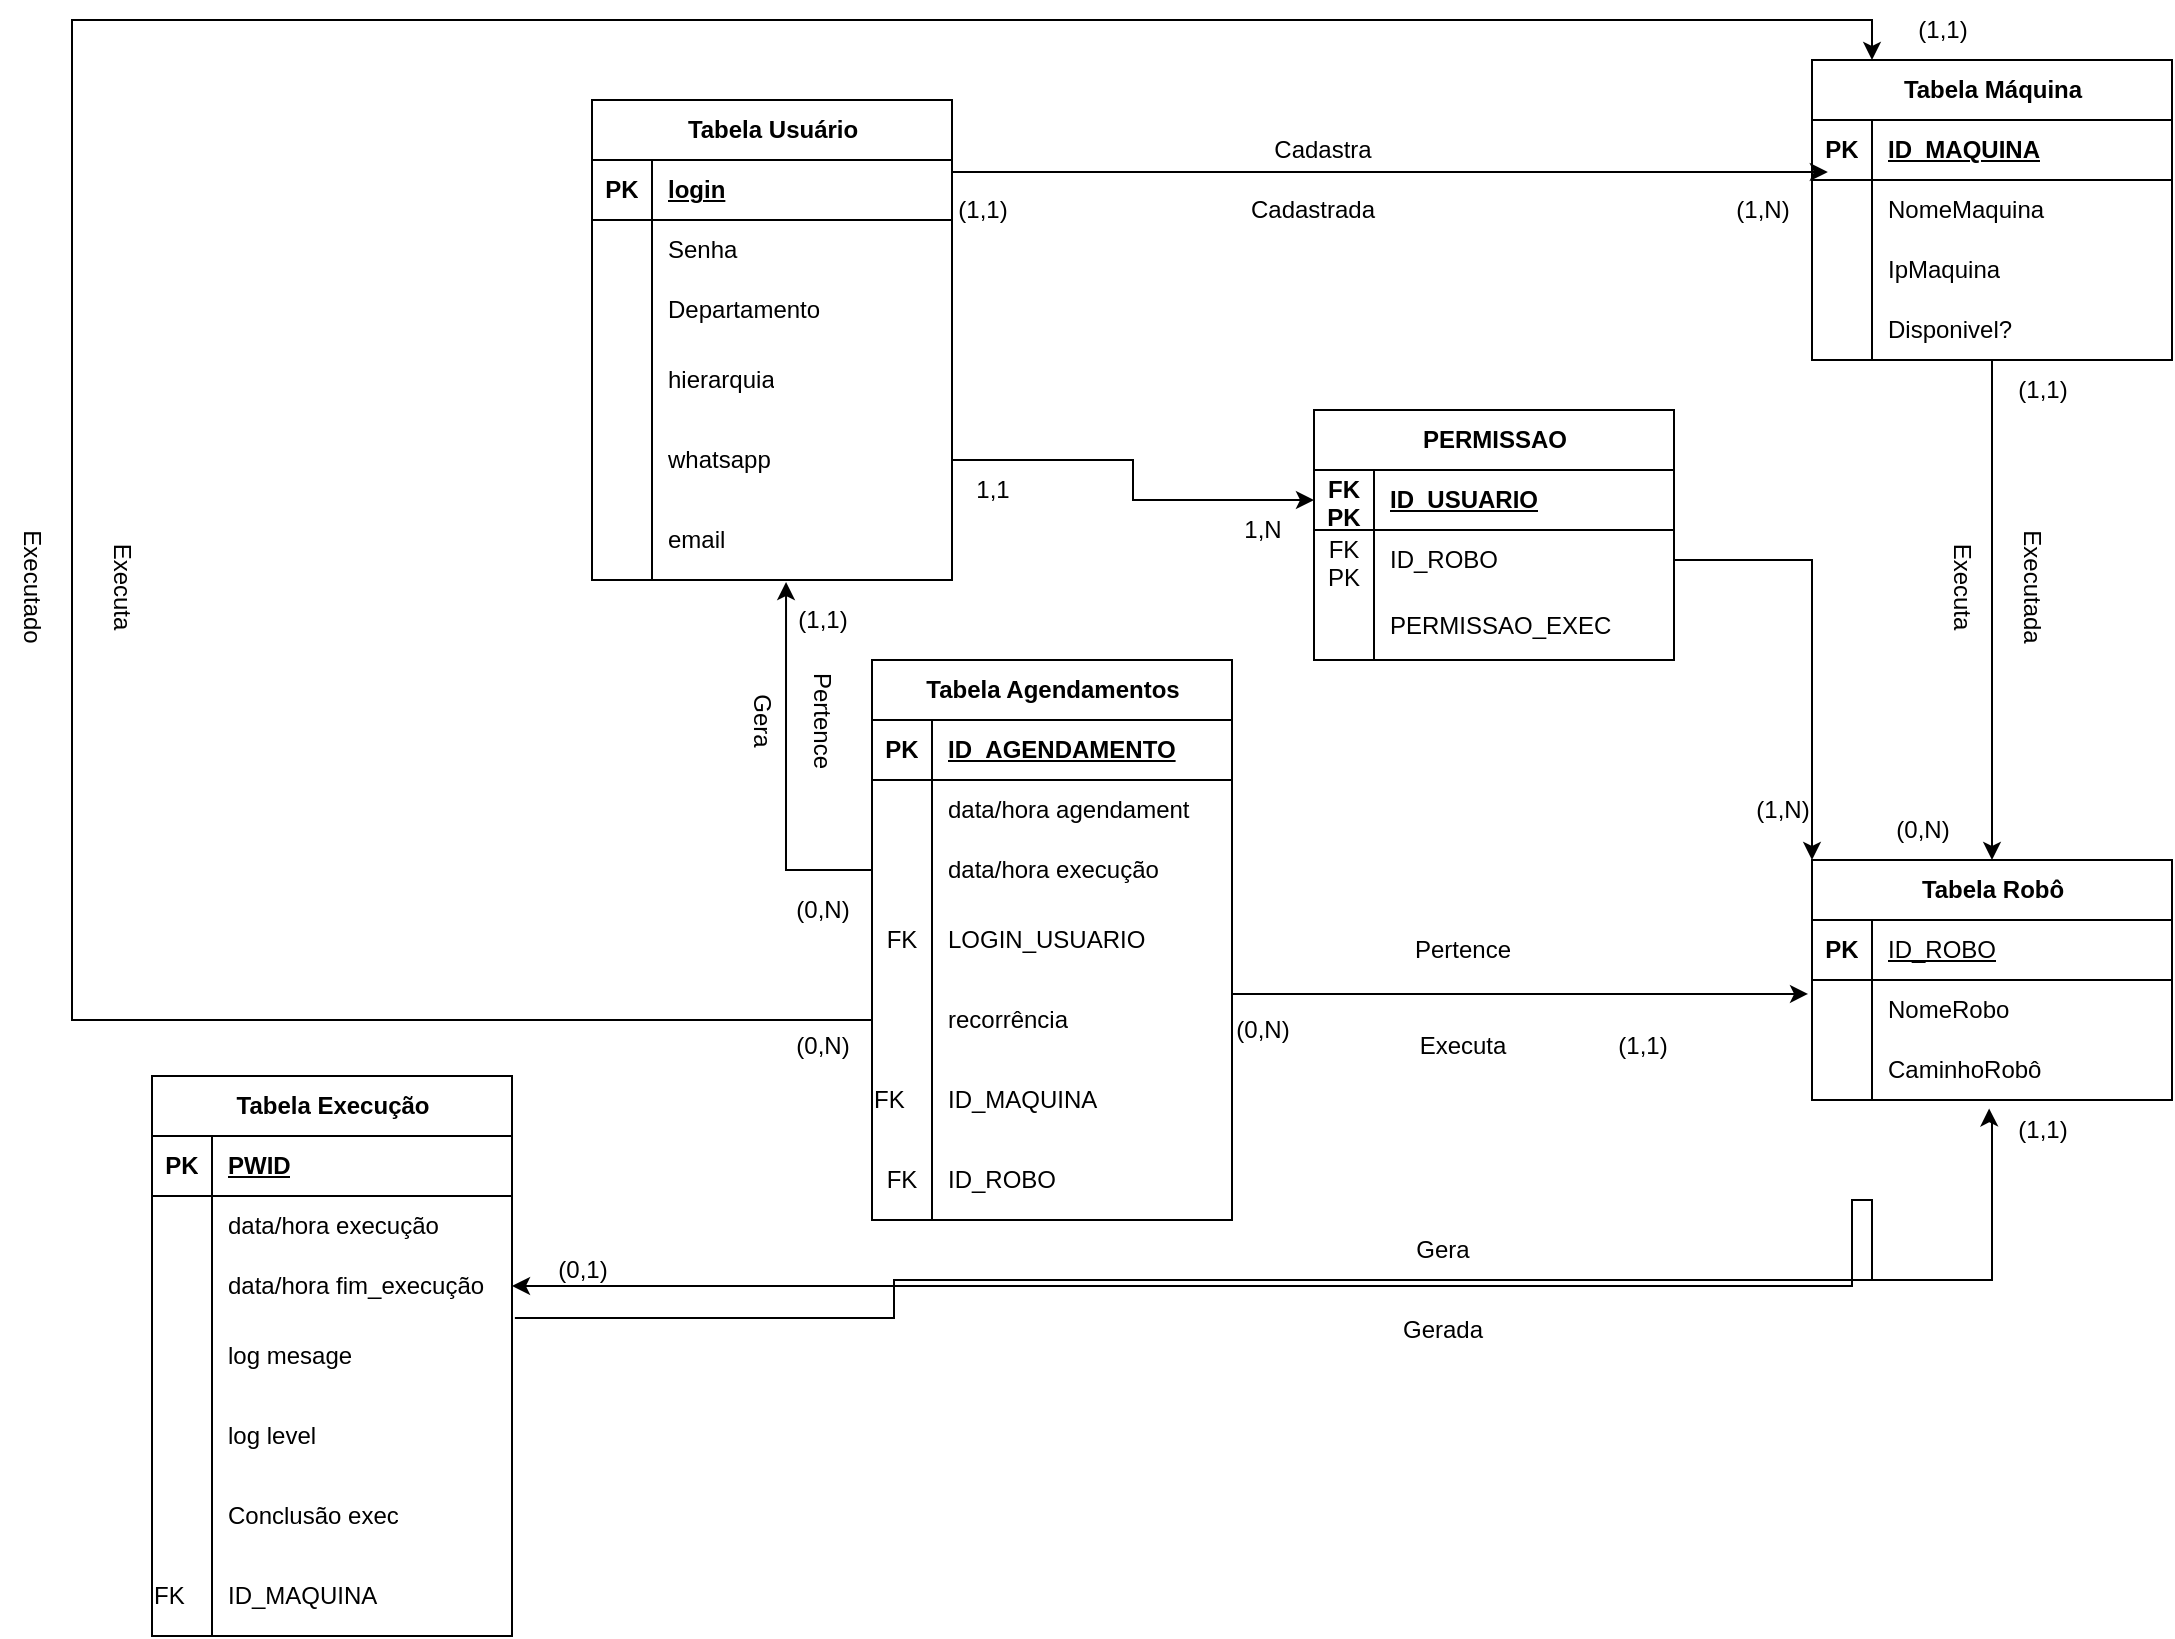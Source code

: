 <mxfile version="26.2.14">
  <diagram name="Page-1" id="6133507b-19e7-1e82-6fc7-422aa6c4b21f">
    <mxGraphModel dx="1678" dy="914" grid="1" gridSize="10" guides="1" tooltips="1" connect="1" arrows="1" fold="1" page="1" pageScale="1" pageWidth="1100" pageHeight="850" background="none" math="0" shadow="0">
      <root>
        <mxCell id="0" />
        <mxCell id="1" parent="0" />
        <mxCell id="HXHxLX1F0vO_g3HVjSz9-2" value="Tabela Usuário" style="shape=table;startSize=30;container=1;collapsible=1;childLayout=tableLayout;fixedRows=1;rowLines=0;fontStyle=1;align=center;resizeLast=1;html=1;" parent="1" vertex="1">
          <mxGeometry x="300" y="70" width="180" height="240" as="geometry" />
        </mxCell>
        <mxCell id="HXHxLX1F0vO_g3HVjSz9-3" value="" style="shape=tableRow;horizontal=0;startSize=0;swimlaneHead=0;swimlaneBody=0;fillColor=none;collapsible=0;dropTarget=0;points=[[0,0.5],[1,0.5]];portConstraint=eastwest;top=0;left=0;right=0;bottom=1;" parent="HXHxLX1F0vO_g3HVjSz9-2" vertex="1">
          <mxGeometry y="30" width="180" height="30" as="geometry" />
        </mxCell>
        <mxCell id="HXHxLX1F0vO_g3HVjSz9-4" value="PK" style="shape=partialRectangle;connectable=0;fillColor=none;top=0;left=0;bottom=0;right=0;fontStyle=1;overflow=hidden;whiteSpace=wrap;html=1;" parent="HXHxLX1F0vO_g3HVjSz9-3" vertex="1">
          <mxGeometry width="30" height="30" as="geometry">
            <mxRectangle width="30" height="30" as="alternateBounds" />
          </mxGeometry>
        </mxCell>
        <mxCell id="HXHxLX1F0vO_g3HVjSz9-5" value="login" style="shape=partialRectangle;connectable=0;fillColor=none;top=0;left=0;bottom=0;right=0;align=left;spacingLeft=6;fontStyle=5;overflow=hidden;whiteSpace=wrap;html=1;" parent="HXHxLX1F0vO_g3HVjSz9-3" vertex="1">
          <mxGeometry x="30" width="150" height="30" as="geometry">
            <mxRectangle width="150" height="30" as="alternateBounds" />
          </mxGeometry>
        </mxCell>
        <mxCell id="HXHxLX1F0vO_g3HVjSz9-6" value="" style="shape=tableRow;horizontal=0;startSize=0;swimlaneHead=0;swimlaneBody=0;fillColor=none;collapsible=0;dropTarget=0;points=[[0,0.5],[1,0.5]];portConstraint=eastwest;top=0;left=0;right=0;bottom=0;" parent="HXHxLX1F0vO_g3HVjSz9-2" vertex="1">
          <mxGeometry y="60" width="180" height="30" as="geometry" />
        </mxCell>
        <mxCell id="HXHxLX1F0vO_g3HVjSz9-7" value="" style="shape=partialRectangle;connectable=0;fillColor=none;top=0;left=0;bottom=0;right=0;editable=1;overflow=hidden;whiteSpace=wrap;html=1;" parent="HXHxLX1F0vO_g3HVjSz9-6" vertex="1">
          <mxGeometry width="30" height="30" as="geometry">
            <mxRectangle width="30" height="30" as="alternateBounds" />
          </mxGeometry>
        </mxCell>
        <mxCell id="HXHxLX1F0vO_g3HVjSz9-8" value="Senha" style="shape=partialRectangle;connectable=0;fillColor=none;top=0;left=0;bottom=0;right=0;align=left;spacingLeft=6;overflow=hidden;whiteSpace=wrap;html=1;" parent="HXHxLX1F0vO_g3HVjSz9-6" vertex="1">
          <mxGeometry x="30" width="150" height="30" as="geometry">
            <mxRectangle width="150" height="30" as="alternateBounds" />
          </mxGeometry>
        </mxCell>
        <mxCell id="HXHxLX1F0vO_g3HVjSz9-9" value="" style="shape=tableRow;horizontal=0;startSize=0;swimlaneHead=0;swimlaneBody=0;fillColor=none;collapsible=0;dropTarget=0;points=[[0,0.5],[1,0.5]];portConstraint=eastwest;top=0;left=0;right=0;bottom=0;" parent="HXHxLX1F0vO_g3HVjSz9-2" vertex="1">
          <mxGeometry y="90" width="180" height="30" as="geometry" />
        </mxCell>
        <mxCell id="HXHxLX1F0vO_g3HVjSz9-10" value="" style="shape=partialRectangle;connectable=0;fillColor=none;top=0;left=0;bottom=0;right=0;editable=1;overflow=hidden;whiteSpace=wrap;html=1;" parent="HXHxLX1F0vO_g3HVjSz9-9" vertex="1">
          <mxGeometry width="30" height="30" as="geometry">
            <mxRectangle width="30" height="30" as="alternateBounds" />
          </mxGeometry>
        </mxCell>
        <mxCell id="HXHxLX1F0vO_g3HVjSz9-11" value="Departamento" style="shape=partialRectangle;connectable=0;fillColor=none;top=0;left=0;bottom=0;right=0;align=left;spacingLeft=6;overflow=hidden;whiteSpace=wrap;html=1;" parent="HXHxLX1F0vO_g3HVjSz9-9" vertex="1">
          <mxGeometry x="30" width="150" height="30" as="geometry">
            <mxRectangle width="150" height="30" as="alternateBounds" />
          </mxGeometry>
        </mxCell>
        <mxCell id="HXHxLX1F0vO_g3HVjSz9-12" value="" style="shape=tableRow;horizontal=0;startSize=0;swimlaneHead=0;swimlaneBody=0;fillColor=none;collapsible=0;dropTarget=0;points=[[0,0.5],[1,0.5]];portConstraint=eastwest;top=0;left=0;right=0;bottom=0;" parent="HXHxLX1F0vO_g3HVjSz9-2" vertex="1">
          <mxGeometry y="120" width="180" height="40" as="geometry" />
        </mxCell>
        <mxCell id="HXHxLX1F0vO_g3HVjSz9-13" value="" style="shape=partialRectangle;connectable=0;fillColor=none;top=0;left=0;bottom=0;right=0;editable=1;overflow=hidden;whiteSpace=wrap;html=1;" parent="HXHxLX1F0vO_g3HVjSz9-12" vertex="1">
          <mxGeometry width="30" height="40" as="geometry">
            <mxRectangle width="30" height="40" as="alternateBounds" />
          </mxGeometry>
        </mxCell>
        <mxCell id="HXHxLX1F0vO_g3HVjSz9-14" value="hierarquia" style="shape=partialRectangle;connectable=0;fillColor=none;top=0;left=0;bottom=0;right=0;align=left;spacingLeft=6;overflow=hidden;whiteSpace=wrap;html=1;" parent="HXHxLX1F0vO_g3HVjSz9-12" vertex="1">
          <mxGeometry x="30" width="150" height="40" as="geometry">
            <mxRectangle width="150" height="40" as="alternateBounds" />
          </mxGeometry>
        </mxCell>
        <mxCell id="HXHxLX1F0vO_g3HVjSz9-15" style="shape=tableRow;horizontal=0;startSize=0;swimlaneHead=0;swimlaneBody=0;fillColor=none;collapsible=0;dropTarget=0;points=[[0,0.5],[1,0.5]];portConstraint=eastwest;top=0;left=0;right=0;bottom=0;" parent="HXHxLX1F0vO_g3HVjSz9-2" vertex="1">
          <mxGeometry y="160" width="180" height="40" as="geometry" />
        </mxCell>
        <mxCell id="HXHxLX1F0vO_g3HVjSz9-16" style="shape=partialRectangle;connectable=0;fillColor=none;top=0;left=0;bottom=0;right=0;editable=1;overflow=hidden;whiteSpace=wrap;html=1;" parent="HXHxLX1F0vO_g3HVjSz9-15" vertex="1">
          <mxGeometry width="30" height="40" as="geometry">
            <mxRectangle width="30" height="40" as="alternateBounds" />
          </mxGeometry>
        </mxCell>
        <mxCell id="HXHxLX1F0vO_g3HVjSz9-17" value="whatsapp" style="shape=partialRectangle;connectable=0;fillColor=none;top=0;left=0;bottom=0;right=0;align=left;spacingLeft=6;overflow=hidden;whiteSpace=wrap;html=1;" parent="HXHxLX1F0vO_g3HVjSz9-15" vertex="1">
          <mxGeometry x="30" width="150" height="40" as="geometry">
            <mxRectangle width="150" height="40" as="alternateBounds" />
          </mxGeometry>
        </mxCell>
        <mxCell id="FrOHaGA66hVw3Ke5lHUX-4" style="shape=tableRow;horizontal=0;startSize=0;swimlaneHead=0;swimlaneBody=0;fillColor=none;collapsible=0;dropTarget=0;points=[[0,0.5],[1,0.5]];portConstraint=eastwest;top=0;left=0;right=0;bottom=0;" vertex="1" parent="HXHxLX1F0vO_g3HVjSz9-2">
          <mxGeometry y="200" width="180" height="40" as="geometry" />
        </mxCell>
        <mxCell id="FrOHaGA66hVw3Ke5lHUX-5" style="shape=partialRectangle;connectable=0;fillColor=none;top=0;left=0;bottom=0;right=0;editable=1;overflow=hidden;whiteSpace=wrap;html=1;" vertex="1" parent="FrOHaGA66hVw3Ke5lHUX-4">
          <mxGeometry width="30" height="40" as="geometry">
            <mxRectangle width="30" height="40" as="alternateBounds" />
          </mxGeometry>
        </mxCell>
        <mxCell id="FrOHaGA66hVw3Ke5lHUX-6" value="email" style="shape=partialRectangle;connectable=0;fillColor=none;top=0;left=0;bottom=0;right=0;align=left;spacingLeft=6;overflow=hidden;whiteSpace=wrap;html=1;" vertex="1" parent="FrOHaGA66hVw3Ke5lHUX-4">
          <mxGeometry x="30" width="150" height="40" as="geometry">
            <mxRectangle width="150" height="40" as="alternateBounds" />
          </mxGeometry>
        </mxCell>
        <mxCell id="HXHxLX1F0vO_g3HVjSz9-89" style="edgeStyle=orthogonalEdgeStyle;rounded=0;orthogonalLoop=1;jettySize=auto;html=1;" parent="1" source="HXHxLX1F0vO_g3HVjSz9-19" target="HXHxLX1F0vO_g3HVjSz9-32" edge="1">
          <mxGeometry relative="1" as="geometry" />
        </mxCell>
        <mxCell id="HXHxLX1F0vO_g3HVjSz9-19" value="Tabela Máquina" style="shape=table;startSize=30;container=1;collapsible=1;childLayout=tableLayout;fixedRows=1;rowLines=0;fontStyle=1;align=center;resizeLast=1;html=1;" parent="1" vertex="1">
          <mxGeometry x="910" y="50" width="180" height="150" as="geometry" />
        </mxCell>
        <mxCell id="HXHxLX1F0vO_g3HVjSz9-20" value="" style="shape=tableRow;horizontal=0;startSize=0;swimlaneHead=0;swimlaneBody=0;fillColor=none;collapsible=0;dropTarget=0;points=[[0,0.5],[1,0.5]];portConstraint=eastwest;top=0;left=0;right=0;bottom=1;" parent="HXHxLX1F0vO_g3HVjSz9-19" vertex="1">
          <mxGeometry y="30" width="180" height="30" as="geometry" />
        </mxCell>
        <mxCell id="HXHxLX1F0vO_g3HVjSz9-21" value="PK" style="shape=partialRectangle;connectable=0;fillColor=none;top=0;left=0;bottom=0;right=0;fontStyle=1;overflow=hidden;whiteSpace=wrap;html=1;" parent="HXHxLX1F0vO_g3HVjSz9-20" vertex="1">
          <mxGeometry width="30" height="30" as="geometry">
            <mxRectangle width="30" height="30" as="alternateBounds" />
          </mxGeometry>
        </mxCell>
        <mxCell id="HXHxLX1F0vO_g3HVjSz9-22" value="ID_MAQUINA" style="shape=partialRectangle;connectable=0;fillColor=none;top=0;left=0;bottom=0;right=0;align=left;spacingLeft=6;fontStyle=5;overflow=hidden;whiteSpace=wrap;html=1;" parent="HXHxLX1F0vO_g3HVjSz9-20" vertex="1">
          <mxGeometry x="30" width="150" height="30" as="geometry">
            <mxRectangle width="150" height="30" as="alternateBounds" />
          </mxGeometry>
        </mxCell>
        <mxCell id="HXHxLX1F0vO_g3HVjSz9-23" value="" style="shape=tableRow;horizontal=0;startSize=0;swimlaneHead=0;swimlaneBody=0;fillColor=none;collapsible=0;dropTarget=0;points=[[0,0.5],[1,0.5]];portConstraint=eastwest;top=0;left=0;right=0;bottom=0;" parent="HXHxLX1F0vO_g3HVjSz9-19" vertex="1">
          <mxGeometry y="60" width="180" height="30" as="geometry" />
        </mxCell>
        <mxCell id="HXHxLX1F0vO_g3HVjSz9-24" value="" style="shape=partialRectangle;connectable=0;fillColor=none;top=0;left=0;bottom=0;right=0;editable=1;overflow=hidden;whiteSpace=wrap;html=1;" parent="HXHxLX1F0vO_g3HVjSz9-23" vertex="1">
          <mxGeometry width="30" height="30" as="geometry">
            <mxRectangle width="30" height="30" as="alternateBounds" />
          </mxGeometry>
        </mxCell>
        <mxCell id="HXHxLX1F0vO_g3HVjSz9-25" value="NomeMaquina&lt;span style=&quot;white-space: pre;&quot;&gt;&#x9;&lt;/span&gt;" style="shape=partialRectangle;connectable=0;fillColor=none;top=0;left=0;bottom=0;right=0;align=left;spacingLeft=6;overflow=hidden;whiteSpace=wrap;html=1;" parent="HXHxLX1F0vO_g3HVjSz9-23" vertex="1">
          <mxGeometry x="30" width="150" height="30" as="geometry">
            <mxRectangle width="150" height="30" as="alternateBounds" />
          </mxGeometry>
        </mxCell>
        <mxCell id="HXHxLX1F0vO_g3HVjSz9-26" value="" style="shape=tableRow;horizontal=0;startSize=0;swimlaneHead=0;swimlaneBody=0;fillColor=none;collapsible=0;dropTarget=0;points=[[0,0.5],[1,0.5]];portConstraint=eastwest;top=0;left=0;right=0;bottom=0;" parent="HXHxLX1F0vO_g3HVjSz9-19" vertex="1">
          <mxGeometry y="90" width="180" height="30" as="geometry" />
        </mxCell>
        <mxCell id="HXHxLX1F0vO_g3HVjSz9-27" value="" style="shape=partialRectangle;connectable=0;fillColor=none;top=0;left=0;bottom=0;right=0;editable=1;overflow=hidden;whiteSpace=wrap;html=1;" parent="HXHxLX1F0vO_g3HVjSz9-26" vertex="1">
          <mxGeometry width="30" height="30" as="geometry">
            <mxRectangle width="30" height="30" as="alternateBounds" />
          </mxGeometry>
        </mxCell>
        <mxCell id="HXHxLX1F0vO_g3HVjSz9-28" value="IpMaquina" style="shape=partialRectangle;connectable=0;fillColor=none;top=0;left=0;bottom=0;right=0;align=left;spacingLeft=6;overflow=hidden;whiteSpace=wrap;html=1;" parent="HXHxLX1F0vO_g3HVjSz9-26" vertex="1">
          <mxGeometry x="30" width="150" height="30" as="geometry">
            <mxRectangle width="150" height="30" as="alternateBounds" />
          </mxGeometry>
        </mxCell>
        <mxCell id="d0bqXatiDXxlTtEOYR55-15" style="shape=tableRow;horizontal=0;startSize=0;swimlaneHead=0;swimlaneBody=0;fillColor=none;collapsible=0;dropTarget=0;points=[[0,0.5],[1,0.5]];portConstraint=eastwest;top=0;left=0;right=0;bottom=0;" parent="HXHxLX1F0vO_g3HVjSz9-19" vertex="1">
          <mxGeometry y="120" width="180" height="30" as="geometry" />
        </mxCell>
        <mxCell id="d0bqXatiDXxlTtEOYR55-16" style="shape=partialRectangle;connectable=0;fillColor=none;top=0;left=0;bottom=0;right=0;editable=1;overflow=hidden;whiteSpace=wrap;html=1;" parent="d0bqXatiDXxlTtEOYR55-15" vertex="1">
          <mxGeometry width="30" height="30" as="geometry">
            <mxRectangle width="30" height="30" as="alternateBounds" />
          </mxGeometry>
        </mxCell>
        <mxCell id="d0bqXatiDXxlTtEOYR55-17" value="Disponivel?&amp;nbsp;" style="shape=partialRectangle;connectable=0;fillColor=none;top=0;left=0;bottom=0;right=0;align=left;spacingLeft=6;overflow=hidden;whiteSpace=wrap;html=1;" parent="d0bqXatiDXxlTtEOYR55-15" vertex="1">
          <mxGeometry x="30" width="150" height="30" as="geometry">
            <mxRectangle width="150" height="30" as="alternateBounds" />
          </mxGeometry>
        </mxCell>
        <mxCell id="HXHxLX1F0vO_g3HVjSz9-32" value="Tabela Robô" style="shape=table;startSize=30;container=1;collapsible=1;childLayout=tableLayout;fixedRows=1;rowLines=0;fontStyle=1;align=center;resizeLast=1;html=1;" parent="1" vertex="1">
          <mxGeometry x="910" y="450" width="180" height="120" as="geometry">
            <mxRectangle x="850" y="450" width="110" height="30" as="alternateBounds" />
          </mxGeometry>
        </mxCell>
        <mxCell id="HXHxLX1F0vO_g3HVjSz9-33" value="" style="shape=tableRow;horizontal=0;startSize=0;swimlaneHead=0;swimlaneBody=0;fillColor=none;collapsible=0;dropTarget=0;points=[[0,0.5],[1,0.5]];portConstraint=eastwest;top=0;left=0;right=0;bottom=1;" parent="HXHxLX1F0vO_g3HVjSz9-32" vertex="1">
          <mxGeometry y="30" width="180" height="30" as="geometry" />
        </mxCell>
        <mxCell id="HXHxLX1F0vO_g3HVjSz9-34" value="PK" style="shape=partialRectangle;connectable=0;fillColor=none;top=0;left=0;bottom=0;right=0;fontStyle=1;overflow=hidden;whiteSpace=wrap;html=1;" parent="HXHxLX1F0vO_g3HVjSz9-33" vertex="1">
          <mxGeometry width="30" height="30" as="geometry">
            <mxRectangle width="30" height="30" as="alternateBounds" />
          </mxGeometry>
        </mxCell>
        <mxCell id="HXHxLX1F0vO_g3HVjSz9-35" value="&lt;span style=&quot;font-weight: 400;&quot;&gt;ID_ROBO&lt;/span&gt;" style="shape=partialRectangle;connectable=0;fillColor=none;top=0;left=0;bottom=0;right=0;align=left;spacingLeft=6;fontStyle=5;overflow=hidden;whiteSpace=wrap;html=1;" parent="HXHxLX1F0vO_g3HVjSz9-33" vertex="1">
          <mxGeometry x="30" width="150" height="30" as="geometry">
            <mxRectangle width="150" height="30" as="alternateBounds" />
          </mxGeometry>
        </mxCell>
        <mxCell id="HXHxLX1F0vO_g3HVjSz9-39" value="" style="shape=tableRow;horizontal=0;startSize=0;swimlaneHead=0;swimlaneBody=0;fillColor=none;collapsible=0;dropTarget=0;points=[[0,0.5],[1,0.5]];portConstraint=eastwest;top=0;left=0;right=0;bottom=0;" parent="HXHxLX1F0vO_g3HVjSz9-32" vertex="1">
          <mxGeometry y="60" width="180" height="30" as="geometry" />
        </mxCell>
        <mxCell id="HXHxLX1F0vO_g3HVjSz9-40" value="" style="shape=partialRectangle;connectable=0;fillColor=none;top=0;left=0;bottom=0;right=0;editable=1;overflow=hidden;whiteSpace=wrap;html=1;" parent="HXHxLX1F0vO_g3HVjSz9-39" vertex="1">
          <mxGeometry width="30" height="30" as="geometry">
            <mxRectangle width="30" height="30" as="alternateBounds" />
          </mxGeometry>
        </mxCell>
        <mxCell id="HXHxLX1F0vO_g3HVjSz9-41" value="NomeRobo" style="shape=partialRectangle;connectable=0;fillColor=none;top=0;left=0;bottom=0;right=0;align=left;spacingLeft=6;overflow=hidden;whiteSpace=wrap;html=1;" parent="HXHxLX1F0vO_g3HVjSz9-39" vertex="1">
          <mxGeometry x="30" width="150" height="30" as="geometry">
            <mxRectangle width="150" height="30" as="alternateBounds" />
          </mxGeometry>
        </mxCell>
        <mxCell id="HXHxLX1F0vO_g3HVjSz9-42" style="shape=tableRow;horizontal=0;startSize=0;swimlaneHead=0;swimlaneBody=0;fillColor=none;collapsible=0;dropTarget=0;points=[[0,0.5],[1,0.5]];portConstraint=eastwest;top=0;left=0;right=0;bottom=0;" parent="HXHxLX1F0vO_g3HVjSz9-32" vertex="1">
          <mxGeometry y="90" width="180" height="30" as="geometry" />
        </mxCell>
        <mxCell id="HXHxLX1F0vO_g3HVjSz9-43" style="shape=partialRectangle;connectable=0;fillColor=none;top=0;left=0;bottom=0;right=0;editable=1;overflow=hidden;whiteSpace=wrap;html=1;" parent="HXHxLX1F0vO_g3HVjSz9-42" vertex="1">
          <mxGeometry width="30" height="30" as="geometry">
            <mxRectangle width="30" height="30" as="alternateBounds" />
          </mxGeometry>
        </mxCell>
        <mxCell id="HXHxLX1F0vO_g3HVjSz9-44" value="CaminhoRobô" style="shape=partialRectangle;connectable=0;fillColor=none;top=0;left=0;bottom=0;right=0;align=left;spacingLeft=6;overflow=hidden;whiteSpace=wrap;html=1;" parent="HXHxLX1F0vO_g3HVjSz9-42" vertex="1">
          <mxGeometry x="30" width="150" height="30" as="geometry">
            <mxRectangle width="150" height="30" as="alternateBounds" />
          </mxGeometry>
        </mxCell>
        <mxCell id="HXHxLX1F0vO_g3HVjSz9-45" value="Tabela Execução" style="shape=table;startSize=30;container=1;collapsible=1;childLayout=tableLayout;fixedRows=1;rowLines=0;fontStyle=1;align=center;resizeLast=1;html=1;" parent="1" vertex="1">
          <mxGeometry x="80" y="558" width="180" height="280" as="geometry" />
        </mxCell>
        <mxCell id="HXHxLX1F0vO_g3HVjSz9-46" value="" style="shape=tableRow;horizontal=0;startSize=0;swimlaneHead=0;swimlaneBody=0;fillColor=none;collapsible=0;dropTarget=0;points=[[0,0.5],[1,0.5]];portConstraint=eastwest;top=0;left=0;right=0;bottom=1;" parent="HXHxLX1F0vO_g3HVjSz9-45" vertex="1">
          <mxGeometry y="30" width="180" height="30" as="geometry" />
        </mxCell>
        <mxCell id="HXHxLX1F0vO_g3HVjSz9-47" value="PK" style="shape=partialRectangle;connectable=0;fillColor=none;top=0;left=0;bottom=0;right=0;fontStyle=1;overflow=hidden;whiteSpace=wrap;html=1;" parent="HXHxLX1F0vO_g3HVjSz9-46" vertex="1">
          <mxGeometry width="30" height="30" as="geometry">
            <mxRectangle width="30" height="30" as="alternateBounds" />
          </mxGeometry>
        </mxCell>
        <mxCell id="HXHxLX1F0vO_g3HVjSz9-48" value="PWID" style="shape=partialRectangle;connectable=0;fillColor=none;top=0;left=0;bottom=0;right=0;align=left;spacingLeft=6;fontStyle=5;overflow=hidden;whiteSpace=wrap;html=1;" parent="HXHxLX1F0vO_g3HVjSz9-46" vertex="1">
          <mxGeometry x="30" width="150" height="30" as="geometry">
            <mxRectangle width="150" height="30" as="alternateBounds" />
          </mxGeometry>
        </mxCell>
        <mxCell id="HXHxLX1F0vO_g3HVjSz9-49" value="" style="shape=tableRow;horizontal=0;startSize=0;swimlaneHead=0;swimlaneBody=0;fillColor=none;collapsible=0;dropTarget=0;points=[[0,0.5],[1,0.5]];portConstraint=eastwest;top=0;left=0;right=0;bottom=0;" parent="HXHxLX1F0vO_g3HVjSz9-45" vertex="1">
          <mxGeometry y="60" width="180" height="30" as="geometry" />
        </mxCell>
        <mxCell id="HXHxLX1F0vO_g3HVjSz9-50" value="" style="shape=partialRectangle;connectable=0;fillColor=none;top=0;left=0;bottom=0;right=0;editable=1;overflow=hidden;whiteSpace=wrap;html=1;" parent="HXHxLX1F0vO_g3HVjSz9-49" vertex="1">
          <mxGeometry width="30" height="30" as="geometry">
            <mxRectangle width="30" height="30" as="alternateBounds" />
          </mxGeometry>
        </mxCell>
        <mxCell id="HXHxLX1F0vO_g3HVjSz9-51" value="&lt;span style=&quot;text-align: center;&quot;&gt;data/hora execução&lt;/span&gt;" style="shape=partialRectangle;connectable=0;fillColor=none;top=0;left=0;bottom=0;right=0;align=left;spacingLeft=6;overflow=hidden;whiteSpace=wrap;html=1;" parent="HXHxLX1F0vO_g3HVjSz9-49" vertex="1">
          <mxGeometry x="30" width="150" height="30" as="geometry">
            <mxRectangle width="150" height="30" as="alternateBounds" />
          </mxGeometry>
        </mxCell>
        <mxCell id="HXHxLX1F0vO_g3HVjSz9-52" value="" style="shape=tableRow;horizontal=0;startSize=0;swimlaneHead=0;swimlaneBody=0;fillColor=none;collapsible=0;dropTarget=0;points=[[0,0.5],[1,0.5]];portConstraint=eastwest;top=0;left=0;right=0;bottom=0;" parent="HXHxLX1F0vO_g3HVjSz9-45" vertex="1">
          <mxGeometry y="90" width="180" height="30" as="geometry" />
        </mxCell>
        <mxCell id="HXHxLX1F0vO_g3HVjSz9-53" value="" style="shape=partialRectangle;connectable=0;fillColor=none;top=0;left=0;bottom=0;right=0;editable=1;overflow=hidden;whiteSpace=wrap;html=1;" parent="HXHxLX1F0vO_g3HVjSz9-52" vertex="1">
          <mxGeometry width="30" height="30" as="geometry">
            <mxRectangle width="30" height="30" as="alternateBounds" />
          </mxGeometry>
        </mxCell>
        <mxCell id="HXHxLX1F0vO_g3HVjSz9-54" value="&lt;span style=&quot;text-align: center;&quot;&gt;data/hora fim_execução&lt;/span&gt;" style="shape=partialRectangle;connectable=0;fillColor=none;top=0;left=0;bottom=0;right=0;align=left;spacingLeft=6;overflow=hidden;whiteSpace=wrap;html=1;" parent="HXHxLX1F0vO_g3HVjSz9-52" vertex="1">
          <mxGeometry x="30" width="150" height="30" as="geometry">
            <mxRectangle width="150" height="30" as="alternateBounds" />
          </mxGeometry>
        </mxCell>
        <mxCell id="HXHxLX1F0vO_g3HVjSz9-55" value="" style="shape=tableRow;horizontal=0;startSize=0;swimlaneHead=0;swimlaneBody=0;fillColor=none;collapsible=0;dropTarget=0;points=[[0,0.5],[1,0.5]];portConstraint=eastwest;top=0;left=0;right=0;bottom=0;" parent="HXHxLX1F0vO_g3HVjSz9-45" vertex="1">
          <mxGeometry y="120" width="180" height="40" as="geometry" />
        </mxCell>
        <mxCell id="HXHxLX1F0vO_g3HVjSz9-56" value="" style="shape=partialRectangle;connectable=0;fillColor=none;top=0;left=0;bottom=0;right=0;editable=1;overflow=hidden;whiteSpace=wrap;html=1;" parent="HXHxLX1F0vO_g3HVjSz9-55" vertex="1">
          <mxGeometry width="30" height="40" as="geometry">
            <mxRectangle width="30" height="40" as="alternateBounds" />
          </mxGeometry>
        </mxCell>
        <mxCell id="HXHxLX1F0vO_g3HVjSz9-57" value="&lt;span style=&quot;text-align: center;&quot;&gt;log mesage&lt;/span&gt;" style="shape=partialRectangle;connectable=0;fillColor=none;top=0;left=0;bottom=0;right=0;align=left;spacingLeft=6;overflow=hidden;whiteSpace=wrap;html=1;" parent="HXHxLX1F0vO_g3HVjSz9-55" vertex="1">
          <mxGeometry x="30" width="150" height="40" as="geometry">
            <mxRectangle width="150" height="40" as="alternateBounds" />
          </mxGeometry>
        </mxCell>
        <mxCell id="HXHxLX1F0vO_g3HVjSz9-58" style="shape=tableRow;horizontal=0;startSize=0;swimlaneHead=0;swimlaneBody=0;fillColor=none;collapsible=0;dropTarget=0;points=[[0,0.5],[1,0.5]];portConstraint=eastwest;top=0;left=0;right=0;bottom=0;" parent="HXHxLX1F0vO_g3HVjSz9-45" vertex="1">
          <mxGeometry y="160" width="180" height="40" as="geometry" />
        </mxCell>
        <mxCell id="HXHxLX1F0vO_g3HVjSz9-59" style="shape=partialRectangle;connectable=0;fillColor=none;top=0;left=0;bottom=0;right=0;editable=1;overflow=hidden;whiteSpace=wrap;html=1;" parent="HXHxLX1F0vO_g3HVjSz9-58" vertex="1">
          <mxGeometry width="30" height="40" as="geometry">
            <mxRectangle width="30" height="40" as="alternateBounds" />
          </mxGeometry>
        </mxCell>
        <mxCell id="HXHxLX1F0vO_g3HVjSz9-60" value="&lt;span style=&quot;text-align: center;&quot;&gt;log level&lt;/span&gt;" style="shape=partialRectangle;connectable=0;fillColor=none;top=0;left=0;bottom=0;right=0;align=left;spacingLeft=6;overflow=hidden;whiteSpace=wrap;html=1;" parent="HXHxLX1F0vO_g3HVjSz9-58" vertex="1">
          <mxGeometry x="30" width="150" height="40" as="geometry">
            <mxRectangle width="150" height="40" as="alternateBounds" />
          </mxGeometry>
        </mxCell>
        <mxCell id="HXHxLX1F0vO_g3HVjSz9-61" style="shape=tableRow;horizontal=0;startSize=0;swimlaneHead=0;swimlaneBody=0;fillColor=none;collapsible=0;dropTarget=0;points=[[0,0.5],[1,0.5]];portConstraint=eastwest;top=0;left=0;right=0;bottom=0;" parent="HXHxLX1F0vO_g3HVjSz9-45" vertex="1">
          <mxGeometry y="200" width="180" height="40" as="geometry" />
        </mxCell>
        <mxCell id="HXHxLX1F0vO_g3HVjSz9-62" style="shape=partialRectangle;connectable=0;fillColor=none;top=0;left=0;bottom=0;right=0;editable=1;overflow=hidden;whiteSpace=wrap;html=1;" parent="HXHxLX1F0vO_g3HVjSz9-61" vertex="1">
          <mxGeometry width="30" height="40" as="geometry">
            <mxRectangle width="30" height="40" as="alternateBounds" />
          </mxGeometry>
        </mxCell>
        <mxCell id="HXHxLX1F0vO_g3HVjSz9-63" value="&lt;span style=&quot;text-align: center;&quot;&gt;Conclusão exec&lt;/span&gt;" style="shape=partialRectangle;connectable=0;fillColor=none;top=0;left=0;bottom=0;right=0;align=left;spacingLeft=6;overflow=hidden;whiteSpace=wrap;html=1;" parent="HXHxLX1F0vO_g3HVjSz9-61" vertex="1">
          <mxGeometry x="30" width="150" height="40" as="geometry">
            <mxRectangle width="150" height="40" as="alternateBounds" />
          </mxGeometry>
        </mxCell>
        <mxCell id="d0bqXatiDXxlTtEOYR55-7" style="shape=tableRow;horizontal=0;startSize=0;swimlaneHead=0;swimlaneBody=0;fillColor=none;collapsible=0;dropTarget=0;points=[[0,0.5],[1,0.5]];portConstraint=eastwest;top=0;left=0;right=0;bottom=0;" parent="HXHxLX1F0vO_g3HVjSz9-45" vertex="1">
          <mxGeometry y="240" width="180" height="40" as="geometry" />
        </mxCell>
        <mxCell id="d0bqXatiDXxlTtEOYR55-8" value="FK&lt;span style=&quot;white-space: pre;&quot;&gt;&#x9;&lt;/span&gt;&lt;span style=&quot;white-space: pre;&quot;&gt;&#x9;&lt;/span&gt;ID_MAQUINA" style="shape=partialRectangle;connectable=0;fillColor=none;top=0;left=0;bottom=0;right=0;editable=1;overflow=hidden;whiteSpace=wrap;html=1;" parent="d0bqXatiDXxlTtEOYR55-7" vertex="1">
          <mxGeometry width="30" height="40" as="geometry">
            <mxRectangle width="30" height="40" as="alternateBounds" />
          </mxGeometry>
        </mxCell>
        <mxCell id="d0bqXatiDXxlTtEOYR55-9" value="ID_MAQUINA" style="shape=partialRectangle;connectable=0;fillColor=none;top=0;left=0;bottom=0;right=0;align=left;spacingLeft=6;overflow=hidden;whiteSpace=wrap;html=1;" parent="d0bqXatiDXxlTtEOYR55-7" vertex="1">
          <mxGeometry x="30" width="150" height="40" as="geometry">
            <mxRectangle width="150" height="40" as="alternateBounds" />
          </mxGeometry>
        </mxCell>
        <mxCell id="HXHxLX1F0vO_g3HVjSz9-64" value="Tabela Agendamentos" style="shape=table;startSize=30;container=1;collapsible=1;childLayout=tableLayout;fixedRows=1;rowLines=0;fontStyle=1;align=center;resizeLast=1;html=1;" parent="1" vertex="1">
          <mxGeometry x="440" y="350" width="180" height="280.0" as="geometry" />
        </mxCell>
        <mxCell id="HXHxLX1F0vO_g3HVjSz9-65" value="" style="shape=tableRow;horizontal=0;startSize=0;swimlaneHead=0;swimlaneBody=0;fillColor=none;collapsible=0;dropTarget=0;points=[[0,0.5],[1,0.5]];portConstraint=eastwest;top=0;left=0;right=0;bottom=1;" parent="HXHxLX1F0vO_g3HVjSz9-64" vertex="1">
          <mxGeometry y="30" width="180" height="30" as="geometry" />
        </mxCell>
        <mxCell id="HXHxLX1F0vO_g3HVjSz9-66" value="PK" style="shape=partialRectangle;connectable=0;fillColor=none;top=0;left=0;bottom=0;right=0;fontStyle=1;overflow=hidden;whiteSpace=wrap;html=1;" parent="HXHxLX1F0vO_g3HVjSz9-65" vertex="1">
          <mxGeometry width="30" height="30" as="geometry">
            <mxRectangle width="30" height="30" as="alternateBounds" />
          </mxGeometry>
        </mxCell>
        <mxCell id="HXHxLX1F0vO_g3HVjSz9-67" value="ID_AGENDAMENTO" style="shape=partialRectangle;connectable=0;fillColor=none;top=0;left=0;bottom=0;right=0;align=left;spacingLeft=6;fontStyle=5;overflow=hidden;whiteSpace=wrap;html=1;" parent="HXHxLX1F0vO_g3HVjSz9-65" vertex="1">
          <mxGeometry x="30" width="150" height="30" as="geometry">
            <mxRectangle width="150" height="30" as="alternateBounds" />
          </mxGeometry>
        </mxCell>
        <mxCell id="HXHxLX1F0vO_g3HVjSz9-68" value="" style="shape=tableRow;horizontal=0;startSize=0;swimlaneHead=0;swimlaneBody=0;fillColor=none;collapsible=0;dropTarget=0;points=[[0,0.5],[1,0.5]];portConstraint=eastwest;top=0;left=0;right=0;bottom=0;" parent="HXHxLX1F0vO_g3HVjSz9-64" vertex="1">
          <mxGeometry y="60" width="180" height="30" as="geometry" />
        </mxCell>
        <mxCell id="HXHxLX1F0vO_g3HVjSz9-69" value="" style="shape=partialRectangle;connectable=0;fillColor=none;top=0;left=0;bottom=0;right=0;editable=1;overflow=hidden;whiteSpace=wrap;html=1;" parent="HXHxLX1F0vO_g3HVjSz9-68" vertex="1">
          <mxGeometry width="30" height="30" as="geometry">
            <mxRectangle width="30" height="30" as="alternateBounds" />
          </mxGeometry>
        </mxCell>
        <mxCell id="HXHxLX1F0vO_g3HVjSz9-70" value="&lt;div style=&quot;forced-color-adjust: none; box-shadow: none !important;&quot;&gt;data/hora agendament&lt;/div&gt;" style="shape=partialRectangle;connectable=0;fillColor=none;top=0;left=0;bottom=0;right=0;align=left;spacingLeft=6;overflow=hidden;whiteSpace=wrap;html=1;" parent="HXHxLX1F0vO_g3HVjSz9-68" vertex="1">
          <mxGeometry x="30" width="150" height="30" as="geometry">
            <mxRectangle width="150" height="30" as="alternateBounds" />
          </mxGeometry>
        </mxCell>
        <mxCell id="HXHxLX1F0vO_g3HVjSz9-71" value="" style="shape=tableRow;horizontal=0;startSize=0;swimlaneHead=0;swimlaneBody=0;fillColor=none;collapsible=0;dropTarget=0;points=[[0,0.5],[1,0.5]];portConstraint=eastwest;top=0;left=0;right=0;bottom=0;" parent="HXHxLX1F0vO_g3HVjSz9-64" vertex="1">
          <mxGeometry y="90" width="180" height="30" as="geometry" />
        </mxCell>
        <mxCell id="HXHxLX1F0vO_g3HVjSz9-72" value="" style="shape=partialRectangle;connectable=0;fillColor=none;top=0;left=0;bottom=0;right=0;editable=1;overflow=hidden;whiteSpace=wrap;html=1;" parent="HXHxLX1F0vO_g3HVjSz9-71" vertex="1">
          <mxGeometry width="30" height="30" as="geometry">
            <mxRectangle width="30" height="30" as="alternateBounds" />
          </mxGeometry>
        </mxCell>
        <mxCell id="HXHxLX1F0vO_g3HVjSz9-73" value="&lt;span style=&quot;text-align: center;&quot;&gt;data/hora execução&lt;/span&gt;" style="shape=partialRectangle;connectable=0;fillColor=none;top=0;left=0;bottom=0;right=0;align=left;spacingLeft=6;overflow=hidden;whiteSpace=wrap;html=1;" parent="HXHxLX1F0vO_g3HVjSz9-71" vertex="1">
          <mxGeometry x="30" width="150" height="30" as="geometry">
            <mxRectangle width="150" height="30" as="alternateBounds" />
          </mxGeometry>
        </mxCell>
        <mxCell id="HXHxLX1F0vO_g3HVjSz9-74" value="" style="shape=tableRow;horizontal=0;startSize=0;swimlaneHead=0;swimlaneBody=0;fillColor=none;collapsible=0;dropTarget=0;points=[[0,0.5],[1,0.5]];portConstraint=eastwest;top=0;left=0;right=0;bottom=0;" parent="HXHxLX1F0vO_g3HVjSz9-64" vertex="1">
          <mxGeometry y="120" width="180" height="40" as="geometry" />
        </mxCell>
        <mxCell id="HXHxLX1F0vO_g3HVjSz9-75" value="FK" style="shape=partialRectangle;connectable=0;fillColor=none;top=0;left=0;bottom=0;right=0;editable=1;overflow=hidden;whiteSpace=wrap;html=1;" parent="HXHxLX1F0vO_g3HVjSz9-74" vertex="1">
          <mxGeometry width="30" height="40" as="geometry">
            <mxRectangle width="30" height="40" as="alternateBounds" />
          </mxGeometry>
        </mxCell>
        <mxCell id="HXHxLX1F0vO_g3HVjSz9-76" value="LOGIN_USUARIO" style="shape=partialRectangle;connectable=0;fillColor=none;top=0;left=0;bottom=0;right=0;align=left;spacingLeft=6;overflow=hidden;whiteSpace=wrap;html=1;" parent="HXHxLX1F0vO_g3HVjSz9-74" vertex="1">
          <mxGeometry x="30" width="150" height="40" as="geometry">
            <mxRectangle width="150" height="40" as="alternateBounds" />
          </mxGeometry>
        </mxCell>
        <mxCell id="HXHxLX1F0vO_g3HVjSz9-77" style="shape=tableRow;horizontal=0;startSize=0;swimlaneHead=0;swimlaneBody=0;fillColor=none;collapsible=0;dropTarget=0;points=[[0,0.5],[1,0.5]];portConstraint=eastwest;top=0;left=0;right=0;bottom=0;" parent="HXHxLX1F0vO_g3HVjSz9-64" vertex="1">
          <mxGeometry y="160" width="180" height="40" as="geometry" />
        </mxCell>
        <mxCell id="HXHxLX1F0vO_g3HVjSz9-78" style="shape=partialRectangle;connectable=0;fillColor=none;top=0;left=0;bottom=0;right=0;editable=1;overflow=hidden;whiteSpace=wrap;html=1;" parent="HXHxLX1F0vO_g3HVjSz9-77" vertex="1">
          <mxGeometry width="30" height="40" as="geometry">
            <mxRectangle width="30" height="40" as="alternateBounds" />
          </mxGeometry>
        </mxCell>
        <mxCell id="HXHxLX1F0vO_g3HVjSz9-79" value="&lt;span style=&quot;text-align: center;&quot;&gt;recorrência&lt;/span&gt;" style="shape=partialRectangle;connectable=0;fillColor=none;top=0;left=0;bottom=0;right=0;align=left;spacingLeft=6;overflow=hidden;whiteSpace=wrap;html=1;" parent="HXHxLX1F0vO_g3HVjSz9-77" vertex="1">
          <mxGeometry x="30" width="150" height="40" as="geometry">
            <mxRectangle width="150" height="40" as="alternateBounds" />
          </mxGeometry>
        </mxCell>
        <mxCell id="d0bqXatiDXxlTtEOYR55-4" style="shape=tableRow;horizontal=0;startSize=0;swimlaneHead=0;swimlaneBody=0;fillColor=none;collapsible=0;dropTarget=0;points=[[0,0.5],[1,0.5]];portConstraint=eastwest;top=0;left=0;right=0;bottom=0;" parent="HXHxLX1F0vO_g3HVjSz9-64" vertex="1">
          <mxGeometry y="200" width="180" height="40" as="geometry" />
        </mxCell>
        <mxCell id="d0bqXatiDXxlTtEOYR55-5" value="FK&lt;span style=&quot;white-space: pre;&quot;&gt;&#x9;&lt;span style=&quot;white-space: pre;&quot;&gt;&#x9;&lt;/span&gt;ID_MAQUINA&lt;/span&gt;" style="shape=partialRectangle;connectable=0;fillColor=none;top=0;left=0;bottom=0;right=0;editable=1;overflow=hidden;whiteSpace=wrap;html=1;" parent="d0bqXatiDXxlTtEOYR55-4" vertex="1">
          <mxGeometry width="30" height="40" as="geometry">
            <mxRectangle width="30" height="40" as="alternateBounds" />
          </mxGeometry>
        </mxCell>
        <mxCell id="d0bqXatiDXxlTtEOYR55-6" value="ID_MAQUINA" style="shape=partialRectangle;connectable=0;fillColor=none;top=0;left=0;bottom=0;right=0;align=left;spacingLeft=6;overflow=hidden;whiteSpace=wrap;html=1;" parent="d0bqXatiDXxlTtEOYR55-4" vertex="1">
          <mxGeometry x="30" width="150" height="40" as="geometry">
            <mxRectangle width="150" height="40" as="alternateBounds" />
          </mxGeometry>
        </mxCell>
        <mxCell id="d0bqXatiDXxlTtEOYR55-18" style="shape=tableRow;horizontal=0;startSize=0;swimlaneHead=0;swimlaneBody=0;fillColor=none;collapsible=0;dropTarget=0;points=[[0,0.5],[1,0.5]];portConstraint=eastwest;top=0;left=0;right=0;bottom=0;" parent="HXHxLX1F0vO_g3HVjSz9-64" vertex="1">
          <mxGeometry y="240" width="180" height="40" as="geometry" />
        </mxCell>
        <mxCell id="d0bqXatiDXxlTtEOYR55-19" value="FK" style="shape=partialRectangle;connectable=0;fillColor=none;top=0;left=0;bottom=0;right=0;editable=1;overflow=hidden;whiteSpace=wrap;html=1;" parent="d0bqXatiDXxlTtEOYR55-18" vertex="1">
          <mxGeometry width="30" height="40" as="geometry">
            <mxRectangle width="30" height="40" as="alternateBounds" />
          </mxGeometry>
        </mxCell>
        <mxCell id="d0bqXatiDXxlTtEOYR55-20" value="ID_ROBO" style="shape=partialRectangle;connectable=0;fillColor=none;top=0;left=0;bottom=0;right=0;align=left;spacingLeft=6;overflow=hidden;whiteSpace=wrap;html=1;" parent="d0bqXatiDXxlTtEOYR55-18" vertex="1">
          <mxGeometry x="30" width="150" height="40" as="geometry">
            <mxRectangle width="150" height="40" as="alternateBounds" />
          </mxGeometry>
        </mxCell>
        <mxCell id="HXHxLX1F0vO_g3HVjSz9-83" style="edgeStyle=orthogonalEdgeStyle;rounded=0;orthogonalLoop=1;jettySize=auto;html=1;exitX=1;exitY=0.5;exitDx=0;exitDy=0;entryX=0.044;entryY=0.867;entryDx=0;entryDy=0;entryPerimeter=0;" parent="1" source="HXHxLX1F0vO_g3HVjSz9-3" target="HXHxLX1F0vO_g3HVjSz9-20" edge="1">
          <mxGeometry relative="1" as="geometry">
            <Array as="points">
              <mxPoint x="480" y="106" />
            </Array>
          </mxGeometry>
        </mxCell>
        <mxCell id="HXHxLX1F0vO_g3HVjSz9-87" value="Cadastra" style="text;html=1;align=center;verticalAlign=middle;resizable=0;points=[];autosize=1;strokeColor=none;fillColor=none;" parent="1" vertex="1">
          <mxGeometry x="630" y="80" width="70" height="30" as="geometry" />
        </mxCell>
        <mxCell id="HXHxLX1F0vO_g3HVjSz9-88" value="Cadastrada" style="text;html=1;align=center;verticalAlign=middle;resizable=0;points=[];autosize=1;strokeColor=none;fillColor=none;" parent="1" vertex="1">
          <mxGeometry x="615" y="110" width="90" height="30" as="geometry" />
        </mxCell>
        <mxCell id="HXHxLX1F0vO_g3HVjSz9-90" value="Executa" style="text;html=1;align=center;verticalAlign=middle;resizable=0;points=[];autosize=1;strokeColor=none;fillColor=none;rotation=90;" parent="1" vertex="1">
          <mxGeometry x="950" y="298" width="70" height="30" as="geometry" />
        </mxCell>
        <mxCell id="HXHxLX1F0vO_g3HVjSz9-91" value="Executada" style="text;html=1;align=center;verticalAlign=middle;resizable=0;points=[];autosize=1;strokeColor=none;fillColor=none;rotation=90;" parent="1" vertex="1">
          <mxGeometry x="980" y="298" width="80" height="30" as="geometry" />
        </mxCell>
        <mxCell id="HXHxLX1F0vO_g3HVjSz9-92" style="edgeStyle=orthogonalEdgeStyle;rounded=0;orthogonalLoop=1;jettySize=auto;html=1;entryX=1;entryY=0.5;entryDx=0;entryDy=0;exitX=0.5;exitY=0.933;exitDx=0;exitDy=0;exitPerimeter=0;" parent="1" source="FrOHaGA66hVw3Ke5lHUX-1" target="HXHxLX1F0vO_g3HVjSz9-52" edge="1">
          <mxGeometry relative="1" as="geometry">
            <mxPoint x="880" y="660" as="sourcePoint" />
            <mxPoint x="480" y="768" as="targetPoint" />
            <Array as="points">
              <mxPoint x="940" y="620" />
              <mxPoint x="930" y="620" />
              <mxPoint x="930" y="663" />
            </Array>
          </mxGeometry>
        </mxCell>
        <mxCell id="HXHxLX1F0vO_g3HVjSz9-93" value="Gera" style="text;html=1;align=center;verticalAlign=middle;resizable=0;points=[];autosize=1;strokeColor=none;fillColor=none;" parent="1" vertex="1">
          <mxGeometry x="700" y="630" width="50" height="30" as="geometry" />
        </mxCell>
        <mxCell id="HXHxLX1F0vO_g3HVjSz9-94" value="Gerada" style="text;html=1;align=center;verticalAlign=middle;resizable=0;points=[];autosize=1;strokeColor=none;fillColor=none;" parent="1" vertex="1">
          <mxGeometry x="695" y="670" width="60" height="30" as="geometry" />
        </mxCell>
        <mxCell id="HXHxLX1F0vO_g3HVjSz9-96" value="Executa" style="text;html=1;align=center;verticalAlign=middle;resizable=0;points=[];autosize=1;strokeColor=none;fillColor=none;" parent="1" vertex="1">
          <mxGeometry x="700" y="528" width="70" height="30" as="geometry" />
        </mxCell>
        <mxCell id="HXHxLX1F0vO_g3HVjSz9-97" value="Pertence" style="text;html=1;align=center;verticalAlign=middle;resizable=0;points=[];autosize=1;strokeColor=none;fillColor=none;" parent="1" vertex="1">
          <mxGeometry x="700" y="480" width="70" height="30" as="geometry" />
        </mxCell>
        <mxCell id="HXHxLX1F0vO_g3HVjSz9-101" value="Gera" style="text;html=1;align=center;verticalAlign=middle;resizable=0;points=[];autosize=1;strokeColor=none;fillColor=none;rotation=90;" parent="1" vertex="1">
          <mxGeometry x="360" y="365" width="50" height="30" as="geometry" />
        </mxCell>
        <mxCell id="HXHxLX1F0vO_g3HVjSz9-102" value="Pertence" style="text;html=1;align=center;verticalAlign=middle;resizable=0;points=[];autosize=1;strokeColor=none;fillColor=none;rotation=90;" parent="1" vertex="1">
          <mxGeometry x="380" y="365" width="70" height="30" as="geometry" />
        </mxCell>
        <mxCell id="HXHxLX1F0vO_g3HVjSz9-103" value="(0,N)" style="text;html=1;align=center;verticalAlign=middle;resizable=0;points=[];autosize=1;strokeColor=none;fillColor=none;" parent="1" vertex="1">
          <mxGeometry x="390" y="460" width="50" height="30" as="geometry" />
        </mxCell>
        <mxCell id="HXHxLX1F0vO_g3HVjSz9-104" value="(1,1)" style="text;html=1;align=center;verticalAlign=middle;resizable=0;points=[];autosize=1;strokeColor=none;fillColor=none;" parent="1" vertex="1">
          <mxGeometry x="390" y="315" width="50" height="30" as="geometry" />
        </mxCell>
        <mxCell id="HXHxLX1F0vO_g3HVjSz9-108" value="(1,N)" style="text;html=1;align=center;verticalAlign=middle;resizable=0;points=[];autosize=1;strokeColor=none;fillColor=none;" parent="1" vertex="1">
          <mxGeometry x="860" y="110" width="50" height="30" as="geometry" />
        </mxCell>
        <mxCell id="HXHxLX1F0vO_g3HVjSz9-109" value="(1,1)" style="text;html=1;align=center;verticalAlign=middle;resizable=0;points=[];autosize=1;strokeColor=none;fillColor=none;" parent="1" vertex="1">
          <mxGeometry x="470" y="110" width="50" height="30" as="geometry" />
        </mxCell>
        <mxCell id="HXHxLX1F0vO_g3HVjSz9-111" value="(0,N)" style="text;html=1;align=center;verticalAlign=middle;resizable=0;points=[];autosize=1;strokeColor=none;fillColor=none;" parent="1" vertex="1">
          <mxGeometry x="940" y="420" width="50" height="30" as="geometry" />
        </mxCell>
        <mxCell id="HXHxLX1F0vO_g3HVjSz9-112" value="(1,1)" style="text;html=1;align=center;verticalAlign=middle;resizable=0;points=[];autosize=1;strokeColor=none;fillColor=none;" parent="1" vertex="1">
          <mxGeometry x="1000" y="200" width="50" height="30" as="geometry" />
        </mxCell>
        <mxCell id="HXHxLX1F0vO_g3HVjSz9-114" value="(0,1)" style="text;html=1;align=center;verticalAlign=middle;resizable=0;points=[];autosize=1;strokeColor=none;fillColor=none;" parent="1" vertex="1">
          <mxGeometry x="270" y="640" width="50" height="30" as="geometry" />
        </mxCell>
        <mxCell id="HXHxLX1F0vO_g3HVjSz9-115" value="(0,N)" style="text;html=1;align=center;verticalAlign=middle;resizable=0;points=[];autosize=1;strokeColor=none;fillColor=none;" parent="1" vertex="1">
          <mxGeometry x="610" y="520" width="50" height="30" as="geometry" />
        </mxCell>
        <mxCell id="HXHxLX1F0vO_g3HVjSz9-116" value="(1,1)" style="text;html=1;align=center;verticalAlign=middle;resizable=0;points=[];autosize=1;strokeColor=none;fillColor=none;" parent="1" vertex="1">
          <mxGeometry x="800" y="528" width="50" height="30" as="geometry" />
        </mxCell>
        <mxCell id="HXHxLX1F0vO_g3HVjSz9-120" value="(1,N)" style="text;html=1;align=center;verticalAlign=middle;resizable=0;points=[];autosize=1;strokeColor=none;fillColor=none;" parent="1" vertex="1">
          <mxGeometry x="870" y="410" width="50" height="30" as="geometry" />
        </mxCell>
        <mxCell id="HXHxLX1F0vO_g3HVjSz9-123" value="(1,1)" style="text;html=1;align=center;verticalAlign=middle;resizable=0;points=[];autosize=1;strokeColor=none;fillColor=none;" parent="1" vertex="1">
          <mxGeometry x="1000" y="570" width="50" height="30" as="geometry" />
        </mxCell>
        <mxCell id="HXHxLX1F0vO_g3HVjSz9-124" style="edgeStyle=orthogonalEdgeStyle;rounded=0;orthogonalLoop=1;jettySize=auto;html=1;entryX=0.539;entryY=1.025;entryDx=0;entryDy=0;entryPerimeter=0;" parent="1" source="HXHxLX1F0vO_g3HVjSz9-71" target="FrOHaGA66hVw3Ke5lHUX-4" edge="1">
          <mxGeometry relative="1" as="geometry">
            <mxPoint x="400" y="270" as="targetPoint" />
          </mxGeometry>
        </mxCell>
        <mxCell id="HXHxLX1F0vO_g3HVjSz9-126" style="edgeStyle=orthogonalEdgeStyle;rounded=0;orthogonalLoop=1;jettySize=auto;html=1;entryX=-0.011;entryY=0.233;entryDx=0;entryDy=0;entryPerimeter=0;" parent="1" source="HXHxLX1F0vO_g3HVjSz9-71" target="HXHxLX1F0vO_g3HVjSz9-39" edge="1">
          <mxGeometry relative="1" as="geometry">
            <Array as="points">
              <mxPoint x="620" y="517" />
            </Array>
          </mxGeometry>
        </mxCell>
        <mxCell id="d0bqXatiDXxlTtEOYR55-10" style="edgeStyle=orthogonalEdgeStyle;rounded=0;orthogonalLoop=1;jettySize=auto;html=1;" parent="1" source="HXHxLX1F0vO_g3HVjSz9-77" target="HXHxLX1F0vO_g3HVjSz9-19" edge="1">
          <mxGeometry relative="1" as="geometry">
            <mxPoint x="960" y="30" as="targetPoint" />
            <Array as="points">
              <mxPoint x="40" y="530" />
              <mxPoint x="40" y="30" />
              <mxPoint x="940" y="30" />
            </Array>
          </mxGeometry>
        </mxCell>
        <mxCell id="d0bqXatiDXxlTtEOYR55-11" value="(1,1)" style="text;html=1;align=center;verticalAlign=middle;resizable=0;points=[];autosize=1;strokeColor=none;fillColor=none;" parent="1" vertex="1">
          <mxGeometry x="950" y="20" width="50" height="30" as="geometry" />
        </mxCell>
        <mxCell id="d0bqXatiDXxlTtEOYR55-12" value="(0,N)" style="text;html=1;align=center;verticalAlign=middle;resizable=0;points=[];autosize=1;strokeColor=none;fillColor=none;" parent="1" vertex="1">
          <mxGeometry x="390" y="528" width="50" height="30" as="geometry" />
        </mxCell>
        <mxCell id="d0bqXatiDXxlTtEOYR55-13" value="Executa" style="text;html=1;align=center;verticalAlign=middle;resizable=0;points=[];autosize=1;strokeColor=none;fillColor=none;rotation=90;" parent="1" vertex="1">
          <mxGeometry x="30" y="298" width="70" height="30" as="geometry" />
        </mxCell>
        <mxCell id="d0bqXatiDXxlTtEOYR55-14" value="Executado" style="text;html=1;align=center;verticalAlign=middle;resizable=0;points=[];autosize=1;strokeColor=none;fillColor=none;rotation=90;" parent="1" vertex="1">
          <mxGeometry x="-20" y="298" width="80" height="30" as="geometry" />
        </mxCell>
        <mxCell id="FrOHaGA66hVw3Ke5lHUX-8" value="PERMISSAO" style="shape=table;startSize=30;container=1;collapsible=1;childLayout=tableLayout;fixedRows=1;rowLines=0;fontStyle=1;align=center;resizeLast=1;html=1;" vertex="1" parent="1">
          <mxGeometry x="661" y="225" width="180" height="125.0" as="geometry" />
        </mxCell>
        <mxCell id="FrOHaGA66hVw3Ke5lHUX-9" value="" style="shape=tableRow;horizontal=0;startSize=0;swimlaneHead=0;swimlaneBody=0;fillColor=none;collapsible=0;dropTarget=0;points=[[0,0.5],[1,0.5]];portConstraint=eastwest;top=0;left=0;right=0;bottom=1;" vertex="1" parent="FrOHaGA66hVw3Ke5lHUX-8">
          <mxGeometry y="30" width="180" height="30" as="geometry" />
        </mxCell>
        <mxCell id="FrOHaGA66hVw3Ke5lHUX-10" value="FK PK" style="shape=partialRectangle;connectable=0;fillColor=none;top=0;left=0;bottom=0;right=0;fontStyle=1;overflow=hidden;whiteSpace=wrap;html=1;" vertex="1" parent="FrOHaGA66hVw3Ke5lHUX-9">
          <mxGeometry width="30" height="30" as="geometry">
            <mxRectangle width="30" height="30" as="alternateBounds" />
          </mxGeometry>
        </mxCell>
        <mxCell id="FrOHaGA66hVw3Ke5lHUX-11" value="ID_USUARIO" style="shape=partialRectangle;connectable=0;fillColor=none;top=0;left=0;bottom=0;right=0;align=left;spacingLeft=6;fontStyle=5;overflow=hidden;whiteSpace=wrap;html=1;" vertex="1" parent="FrOHaGA66hVw3Ke5lHUX-9">
          <mxGeometry x="30" width="150" height="30" as="geometry">
            <mxRectangle width="150" height="30" as="alternateBounds" />
          </mxGeometry>
        </mxCell>
        <mxCell id="FrOHaGA66hVw3Ke5lHUX-12" value="" style="shape=tableRow;horizontal=0;startSize=0;swimlaneHead=0;swimlaneBody=0;fillColor=none;collapsible=0;dropTarget=0;points=[[0,0.5],[1,0.5]];portConstraint=eastwest;top=0;left=0;right=0;bottom=0;" vertex="1" parent="FrOHaGA66hVw3Ke5lHUX-8">
          <mxGeometry y="60" width="180" height="30" as="geometry" />
        </mxCell>
        <mxCell id="FrOHaGA66hVw3Ke5lHUX-13" value="FK PK" style="shape=partialRectangle;connectable=0;fillColor=none;top=0;left=0;bottom=0;right=0;editable=1;overflow=hidden;whiteSpace=wrap;html=1;" vertex="1" parent="FrOHaGA66hVw3Ke5lHUX-12">
          <mxGeometry width="30" height="30" as="geometry">
            <mxRectangle width="30" height="30" as="alternateBounds" />
          </mxGeometry>
        </mxCell>
        <mxCell id="FrOHaGA66hVw3Ke5lHUX-14" value="ID_ROBO" style="shape=partialRectangle;connectable=0;fillColor=none;top=0;left=0;bottom=0;right=0;align=left;spacingLeft=6;overflow=hidden;whiteSpace=wrap;html=1;" vertex="1" parent="FrOHaGA66hVw3Ke5lHUX-12">
          <mxGeometry x="30" width="150" height="30" as="geometry">
            <mxRectangle width="150" height="30" as="alternateBounds" />
          </mxGeometry>
        </mxCell>
        <mxCell id="FrOHaGA66hVw3Ke5lHUX-15" value="" style="shape=tableRow;horizontal=0;startSize=0;swimlaneHead=0;swimlaneBody=0;fillColor=none;collapsible=0;dropTarget=0;points=[[0,0.5],[1,0.5]];portConstraint=eastwest;top=0;left=0;right=0;bottom=0;" vertex="1" parent="FrOHaGA66hVw3Ke5lHUX-8">
          <mxGeometry y="90" width="180" height="35" as="geometry" />
        </mxCell>
        <mxCell id="FrOHaGA66hVw3Ke5lHUX-16" value="" style="shape=partialRectangle;connectable=0;fillColor=none;top=0;left=0;bottom=0;right=0;editable=1;overflow=hidden;whiteSpace=wrap;html=1;" vertex="1" parent="FrOHaGA66hVw3Ke5lHUX-15">
          <mxGeometry width="30" height="35" as="geometry">
            <mxRectangle width="30" height="35" as="alternateBounds" />
          </mxGeometry>
        </mxCell>
        <mxCell id="FrOHaGA66hVw3Ke5lHUX-17" value="PERMISSAO_EXEC" style="shape=partialRectangle;connectable=0;fillColor=none;top=0;left=0;bottom=0;right=0;align=left;spacingLeft=6;overflow=hidden;whiteSpace=wrap;html=1;" vertex="1" parent="FrOHaGA66hVw3Ke5lHUX-15">
          <mxGeometry x="30" width="150" height="35" as="geometry">
            <mxRectangle width="150" height="35" as="alternateBounds" />
          </mxGeometry>
        </mxCell>
        <mxCell id="FrOHaGA66hVw3Ke5lHUX-21" style="edgeStyle=orthogonalEdgeStyle;rounded=0;orthogonalLoop=1;jettySize=auto;html=1;exitX=1.008;exitY=0.024;exitDx=0;exitDy=0;exitPerimeter=0;entryX=0.492;entryY=1.141;entryDx=0;entryDy=0;entryPerimeter=0;" edge="1" parent="1" source="HXHxLX1F0vO_g3HVjSz9-55" target="HXHxLX1F0vO_g3HVjSz9-42">
          <mxGeometry relative="1" as="geometry">
            <mxPoint x="940" y="580" as="targetPoint" />
            <Array as="points">
              <mxPoint x="451" y="679" />
              <mxPoint x="451" y="660" />
              <mxPoint x="1000" y="660" />
              <mxPoint x="1000" y="580" />
              <mxPoint x="999" y="580" />
            </Array>
          </mxGeometry>
        </mxCell>
        <mxCell id="FrOHaGA66hVw3Ke5lHUX-24" style="edgeStyle=orthogonalEdgeStyle;rounded=0;orthogonalLoop=1;jettySize=auto;html=1;entryX=0;entryY=0.5;entryDx=0;entryDy=0;" edge="1" parent="1" source="HXHxLX1F0vO_g3HVjSz9-15" target="FrOHaGA66hVw3Ke5lHUX-9">
          <mxGeometry relative="1" as="geometry" />
        </mxCell>
        <mxCell id="FrOHaGA66hVw3Ke5lHUX-25" value="1,N" style="text;html=1;align=center;verticalAlign=middle;resizable=0;points=[];autosize=1;strokeColor=none;fillColor=none;" vertex="1" parent="1">
          <mxGeometry x="615" y="270" width="40" height="30" as="geometry" />
        </mxCell>
        <mxCell id="FrOHaGA66hVw3Ke5lHUX-26" value="1,1" style="text;html=1;align=center;verticalAlign=middle;resizable=0;points=[];autosize=1;strokeColor=none;fillColor=none;" vertex="1" parent="1">
          <mxGeometry x="480" y="250" width="40" height="30" as="geometry" />
        </mxCell>
        <mxCell id="FrOHaGA66hVw3Ke5lHUX-27" style="edgeStyle=orthogonalEdgeStyle;rounded=0;orthogonalLoop=1;jettySize=auto;html=1;entryX=0;entryY=0;entryDx=0;entryDy=0;" edge="1" parent="1" source="FrOHaGA66hVw3Ke5lHUX-12" target="HXHxLX1F0vO_g3HVjSz9-32">
          <mxGeometry relative="1" as="geometry" />
        </mxCell>
      </root>
    </mxGraphModel>
  </diagram>
</mxfile>
